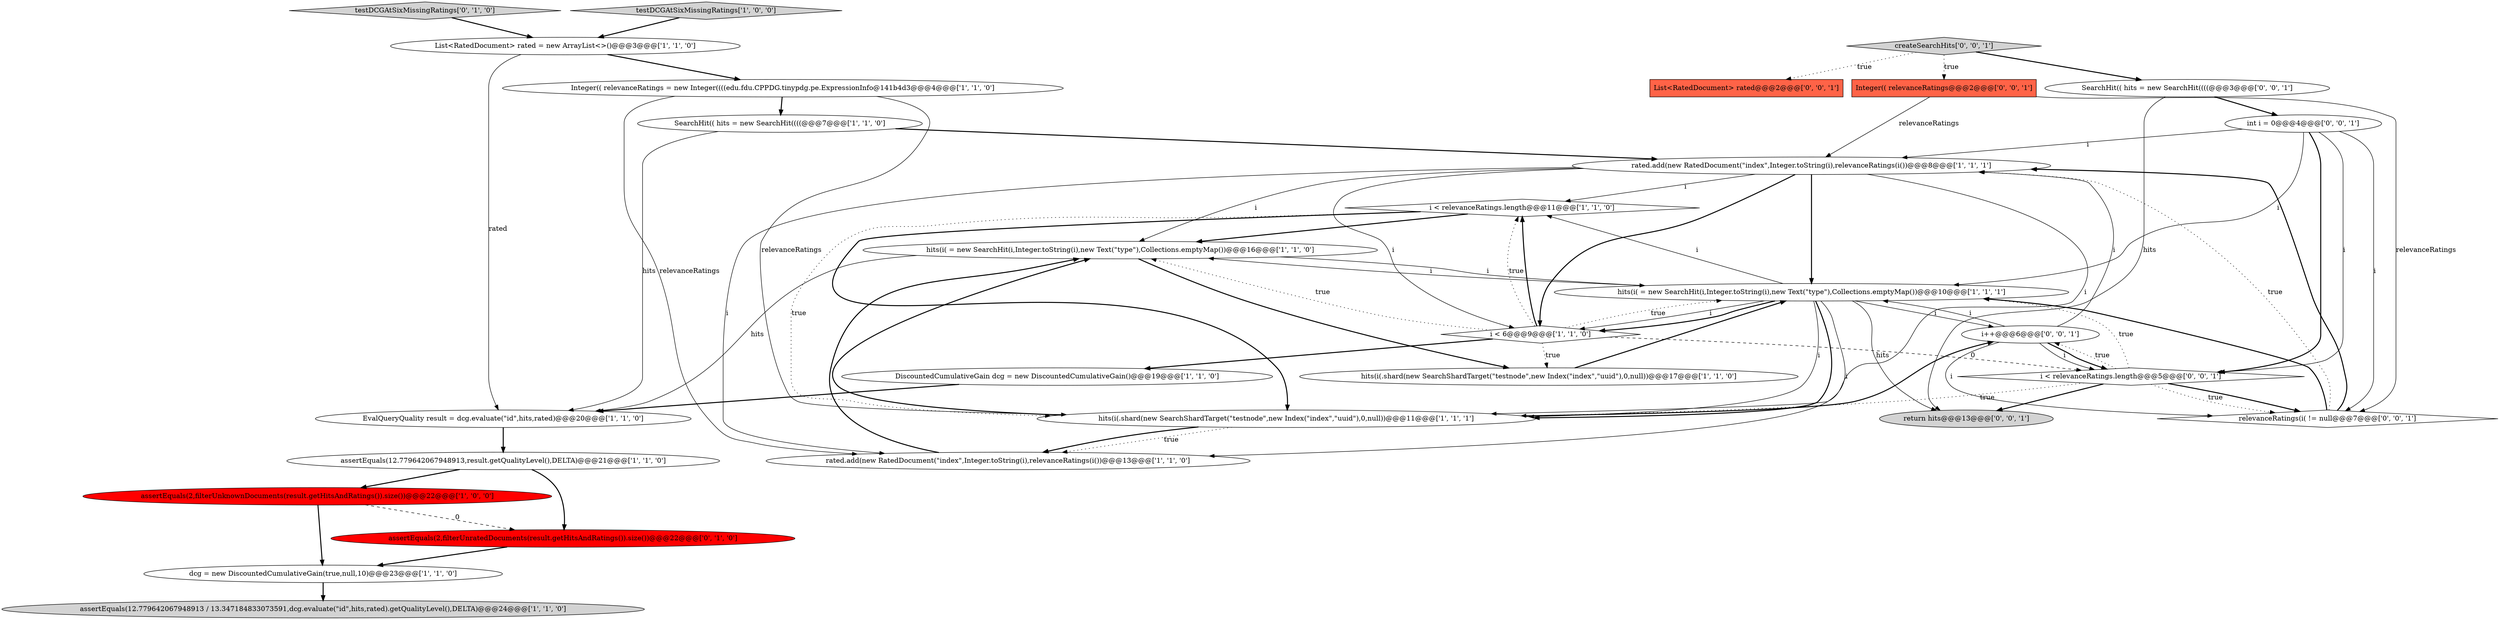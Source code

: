 digraph {
25 [style = filled, label = "Integer(( relevanceRatings@@@2@@@['0', '0', '1']", fillcolor = tomato, shape = box image = "AAA0AAABBB3BBB"];
27 [style = filled, label = "i++@@@6@@@['0', '0', '1']", fillcolor = white, shape = ellipse image = "AAA0AAABBB3BBB"];
28 [style = filled, label = "int i = 0@@@4@@@['0', '0', '1']", fillcolor = white, shape = ellipse image = "AAA0AAABBB3BBB"];
9 [style = filled, label = "i < relevanceRatings.length@@@11@@@['1', '1', '0']", fillcolor = white, shape = diamond image = "AAA0AAABBB1BBB"];
26 [style = filled, label = "i < relevanceRatings.length@@@5@@@['0', '0', '1']", fillcolor = white, shape = diamond image = "AAA0AAABBB3BBB"];
11 [style = filled, label = "SearchHit(( hits = new SearchHit((((@@@7@@@['1', '1', '0']", fillcolor = white, shape = ellipse image = "AAA0AAABBB1BBB"];
24 [style = filled, label = "return hits@@@13@@@['0', '0', '1']", fillcolor = lightgray, shape = ellipse image = "AAA0AAABBB3BBB"];
15 [style = filled, label = "hits(i( = new SearchHit(i,Integer.toString(i),new Text(\"type\"),Collections.emptyMap())@@@16@@@['1', '1', '0']", fillcolor = white, shape = ellipse image = "AAA0AAABBB1BBB"];
12 [style = filled, label = "rated.add(new RatedDocument(\"index\",Integer.toString(i),relevanceRatings(i())@@@8@@@['1', '1', '1']", fillcolor = white, shape = ellipse image = "AAA0AAABBB1BBB"];
13 [style = filled, label = "hits(i( = new SearchHit(i,Integer.toString(i),new Text(\"type\"),Collections.emptyMap())@@@10@@@['1', '1', '1']", fillcolor = white, shape = ellipse image = "AAA0AAABBB1BBB"];
1 [style = filled, label = "assertEquals(12.779642067948913 / 13.347184833073591,dcg.evaluate(\"id\",hits,rated).getQualityLevel(),DELTA)@@@24@@@['1', '1', '0']", fillcolor = lightgray, shape = ellipse image = "AAA0AAABBB1BBB"];
16 [style = filled, label = "hits(i(.shard(new SearchShardTarget(\"testnode\",new Index(\"index\",\"uuid\"),0,null))@@@11@@@['1', '1', '1']", fillcolor = white, shape = ellipse image = "AAA0AAABBB1BBB"];
7 [style = filled, label = "assertEquals(2,filterUnknownDocuments(result.getHitsAndRatings()).size())@@@22@@@['1', '0', '0']", fillcolor = red, shape = ellipse image = "AAA1AAABBB1BBB"];
21 [style = filled, label = "SearchHit(( hits = new SearchHit((((@@@3@@@['0', '0', '1']", fillcolor = white, shape = ellipse image = "AAA0AAABBB3BBB"];
8 [style = filled, label = "i < 6@@@9@@@['1', '1', '0']", fillcolor = white, shape = diamond image = "AAA0AAABBB1BBB"];
10 [style = filled, label = "rated.add(new RatedDocument(\"index\",Integer.toString(i),relevanceRatings(i())@@@13@@@['1', '1', '0']", fillcolor = white, shape = ellipse image = "AAA0AAABBB1BBB"];
18 [style = filled, label = "testDCGAtSixMissingRatings['0', '1', '0']", fillcolor = lightgray, shape = diamond image = "AAA0AAABBB2BBB"];
14 [style = filled, label = "assertEquals(12.779642067948913,result.getQualityLevel(),DELTA)@@@21@@@['1', '1', '0']", fillcolor = white, shape = ellipse image = "AAA0AAABBB1BBB"];
22 [style = filled, label = "createSearchHits['0', '0', '1']", fillcolor = lightgray, shape = diamond image = "AAA0AAABBB3BBB"];
2 [style = filled, label = "testDCGAtSixMissingRatings['1', '0', '0']", fillcolor = lightgray, shape = diamond image = "AAA0AAABBB1BBB"];
0 [style = filled, label = "DiscountedCumulativeGain dcg = new DiscountedCumulativeGain()@@@19@@@['1', '1', '0']", fillcolor = white, shape = ellipse image = "AAA0AAABBB1BBB"];
4 [style = filled, label = "hits(i(.shard(new SearchShardTarget(\"testnode\",new Index(\"index\",\"uuid\"),0,null))@@@17@@@['1', '1', '0']", fillcolor = white, shape = ellipse image = "AAA0AAABBB1BBB"];
5 [style = filled, label = "EvalQueryQuality result = dcg.evaluate(\"id\",hits,rated)@@@20@@@['1', '1', '0']", fillcolor = white, shape = ellipse image = "AAA0AAABBB1BBB"];
17 [style = filled, label = "List<RatedDocument> rated = new ArrayList<>()@@@3@@@['1', '1', '0']", fillcolor = white, shape = ellipse image = "AAA0AAABBB1BBB"];
3 [style = filled, label = "Integer(( relevanceRatings = new Integer((((edu.fdu.CPPDG.tinypdg.pe.ExpressionInfo@141b4d3@@@4@@@['1', '1', '0']", fillcolor = white, shape = ellipse image = "AAA0AAABBB1BBB"];
23 [style = filled, label = "List<RatedDocument> rated@@@2@@@['0', '0', '1']", fillcolor = tomato, shape = box image = "AAA0AAABBB3BBB"];
20 [style = filled, label = "relevanceRatings(i( != null@@@7@@@['0', '0', '1']", fillcolor = white, shape = diamond image = "AAA0AAABBB3BBB"];
19 [style = filled, label = "assertEquals(2,filterUnratedDocuments(result.getHitsAndRatings()).size())@@@22@@@['0', '1', '0']", fillcolor = red, shape = ellipse image = "AAA1AAABBB2BBB"];
6 [style = filled, label = "dcg = new DiscountedCumulativeGain(true,null,10)@@@23@@@['1', '1', '0']", fillcolor = white, shape = ellipse image = "AAA0AAABBB1BBB"];
2->17 [style = bold, label=""];
16->15 [style = bold, label=""];
13->9 [style = solid, label="i"];
12->9 [style = solid, label="i"];
21->24 [style = solid, label="hits"];
28->20 [style = solid, label="i"];
28->26 [style = solid, label="i"];
20->13 [style = bold, label=""];
10->15 [style = bold, label=""];
12->16 [style = solid, label="i"];
16->27 [style = bold, label=""];
3->16 [style = solid, label="relevanceRatings"];
22->23 [style = dotted, label="true"];
16->10 [style = bold, label=""];
12->15 [style = solid, label="i"];
26->27 [style = dotted, label="true"];
12->8 [style = solid, label="i"];
4->13 [style = bold, label=""];
11->5 [style = solid, label="hits"];
13->24 [style = solid, label="hits"];
22->25 [style = dotted, label="true"];
3->11 [style = bold, label=""];
22->21 [style = bold, label=""];
18->17 [style = bold, label=""];
8->15 [style = dotted, label="true"];
15->13 [style = solid, label="i"];
14->19 [style = bold, label=""];
28->26 [style = bold, label=""];
11->12 [style = bold, label=""];
12->10 [style = solid, label="i"];
26->20 [style = dotted, label="true"];
5->14 [style = bold, label=""];
26->13 [style = dotted, label="true"];
19->6 [style = bold, label=""];
26->24 [style = bold, label=""];
16->10 [style = dotted, label="true"];
13->16 [style = bold, label=""];
9->16 [style = bold, label=""];
27->20 [style = solid, label="i"];
15->5 [style = solid, label="hits"];
21->28 [style = bold, label=""];
25->20 [style = solid, label="relevanceRatings"];
14->7 [style = bold, label=""];
8->4 [style = dotted, label="true"];
8->0 [style = bold, label=""];
6->1 [style = bold, label=""];
12->13 [style = bold, label=""];
13->10 [style = solid, label="i"];
28->13 [style = solid, label="i"];
13->8 [style = solid, label="i"];
7->19 [style = dashed, label="0"];
12->8 [style = bold, label=""];
9->15 [style = bold, label=""];
13->27 [style = solid, label="i"];
13->15 [style = solid, label="i"];
27->26 [style = solid, label="i"];
7->6 [style = bold, label=""];
20->12 [style = bold, label=""];
15->4 [style = bold, label=""];
8->9 [style = bold, label=""];
17->5 [style = solid, label="rated"];
17->3 [style = bold, label=""];
26->16 [style = dotted, label="true"];
8->13 [style = dotted, label="true"];
20->12 [style = dotted, label="true"];
8->9 [style = dotted, label="true"];
9->16 [style = dotted, label="true"];
13->8 [style = bold, label=""];
25->12 [style = solid, label="relevanceRatings"];
27->13 [style = solid, label="i"];
8->26 [style = dashed, label="0"];
3->10 [style = solid, label="relevanceRatings"];
28->12 [style = solid, label="i"];
26->20 [style = bold, label=""];
0->5 [style = bold, label=""];
27->12 [style = solid, label="i"];
27->26 [style = bold, label=""];
13->16 [style = solid, label="i"];
}
